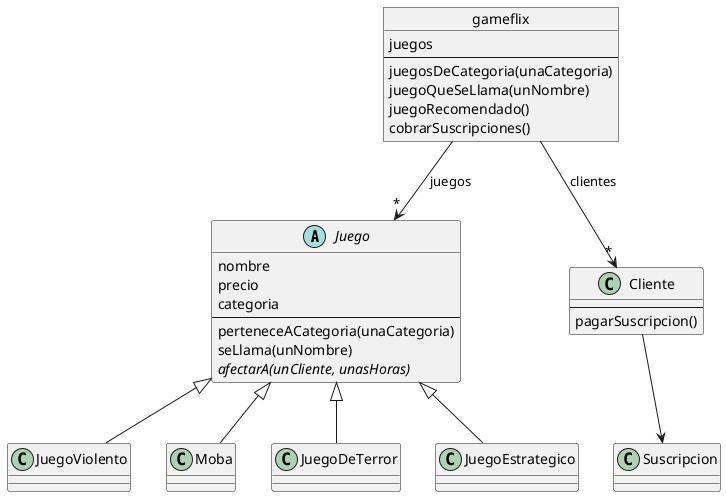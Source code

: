 @startuml gameflix
abstract class Juego {
    nombre
    precio
    categoria
    --
    perteneceACategoria(unaCategoria)
    seLlama(unNombre)
    {abstract} afectarA(unCliente, unasHoras)
}

class JuegoViolento extends Juego {

}

class Moba extends Juego {

}

class JuegoDeTerror extends Juego {

}

class JuegoEstrategico extends Juego {

}

class Cliente {
    --
    pagarSuscripcion()
}

object gameflix {
    juegos
    --
    juegosDeCategoria(unaCategoria)
    juegoQueSeLlama(unNombre)
    juegoRecomendado()
    cobrarSuscripciones()
}

gameflix --> "*" Juego : juegos
gameflix --> "*" Cliente : clientes
Cliente -d-> Suscripcion

@enduml